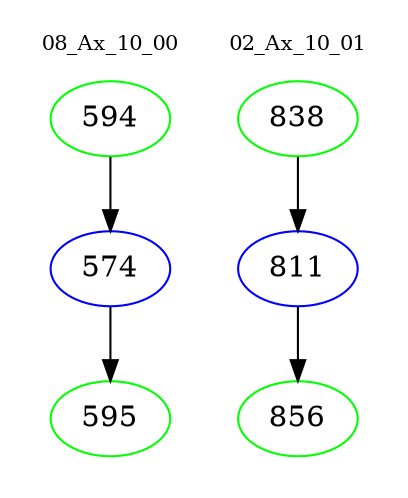 digraph{
subgraph cluster_0 {
color = white
label = "08_Ax_10_00";
fontsize=10;
T0_594 [label="594", color="green"]
T0_594 -> T0_574 [color="black"]
T0_574 [label="574", color="blue"]
T0_574 -> T0_595 [color="black"]
T0_595 [label="595", color="green"]
}
subgraph cluster_1 {
color = white
label = "02_Ax_10_01";
fontsize=10;
T1_838 [label="838", color="green"]
T1_838 -> T1_811 [color="black"]
T1_811 [label="811", color="blue"]
T1_811 -> T1_856 [color="black"]
T1_856 [label="856", color="green"]
}
}
